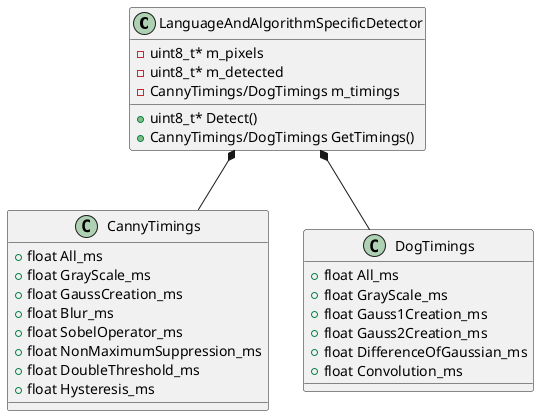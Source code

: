@startuml
class LanguageAndAlgorithmSpecificDetector{
+ uint8_t* Detect()
+ CannyTimings/DogTimings GetTimings()
- uint8_t* m_pixels
- uint8_t* m_detected
- CannyTimings/DogTimings m_timings
}

class CannyTimings{
+ float All_ms
+ float GrayScale_ms
+ float GaussCreation_ms
+ float Blur_ms
+ float SobelOperator_ms
+ float NonMaximumSuppression_ms
+ float DoubleThreshold_ms
+ float Hysteresis_ms
}

class DogTimings{
+ float All_ms
+ float GrayScale_ms
+ float Gauss1Creation_ms
+ float Gauss2Creation_ms
+ float DifferenceOfGaussian_ms
+ float Convolution_ms
}

LanguageAndAlgorithmSpecificDetector *-- DogTimings
LanguageAndAlgorithmSpecificDetector *-- CannyTimings

@enduml
